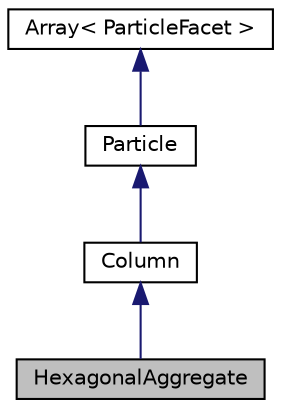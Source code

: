 digraph "HexagonalAggregate"
{
  edge [fontname="Helvetica",fontsize="10",labelfontname="Helvetica",labelfontsize="10"];
  node [fontname="Helvetica",fontsize="10",shape=record];
  Node0 [label="HexagonalAggregate",height=0.2,width=0.4,color="black", fillcolor="grey75", style="filled", fontcolor="black"];
  Node1 -> Node0 [dir="back",color="midnightblue",fontsize="10",style="solid",fontname="Helvetica"];
  Node1 [label="Column",height=0.2,width=0.4,color="black", fillcolor="white", style="filled",URL="$class_column.html",tooltip="The Column class. "];
  Node2 -> Node1 [dir="back",color="midnightblue",fontsize="10",style="solid",fontname="Helvetica"];
  Node2 [label="Particle",height=0.2,width=0.4,color="black", fillcolor="white", style="filled",URL="$class_particle.html",tooltip="The Particle class is the base class inherited by other concrete particle classes. Vertices are ordered by counterclock-wise direction if you see from outside. "];
  Node3 -> Node2 [dir="back",color="midnightblue",fontsize="10",style="solid",fontname="Helvetica"];
  Node3 [label="Array\< ParticleFacet \>",height=0.2,width=0.4,color="black", fillcolor="white", style="filled",URL="$class_array.html"];
}

